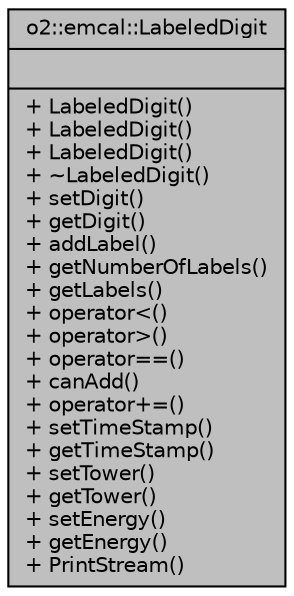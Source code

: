 digraph "o2::emcal::LabeledDigit"
{
 // INTERACTIVE_SVG=YES
  bgcolor="transparent";
  edge [fontname="Helvetica",fontsize="10",labelfontname="Helvetica",labelfontsize="10"];
  node [fontname="Helvetica",fontsize="10",shape=record];
  Node1 [label="{o2::emcal::LabeledDigit\n||+ LabeledDigit()\l+ LabeledDigit()\l+ LabeledDigit()\l+ ~LabeledDigit()\l+ setDigit()\l+ getDigit()\l+ addLabel()\l+ getNumberOfLabels()\l+ getLabels()\l+ operator\<()\l+ operator\>()\l+ operator==()\l+ canAdd()\l+ operator+=()\l+ setTimeStamp()\l+ getTimeStamp()\l+ setTower()\l+ getTower()\l+ setEnergy()\l+ getEnergy()\l+ PrintStream()\l}",height=0.2,width=0.4,color="black", fillcolor="grey75", style="filled", fontcolor="black"];
}
